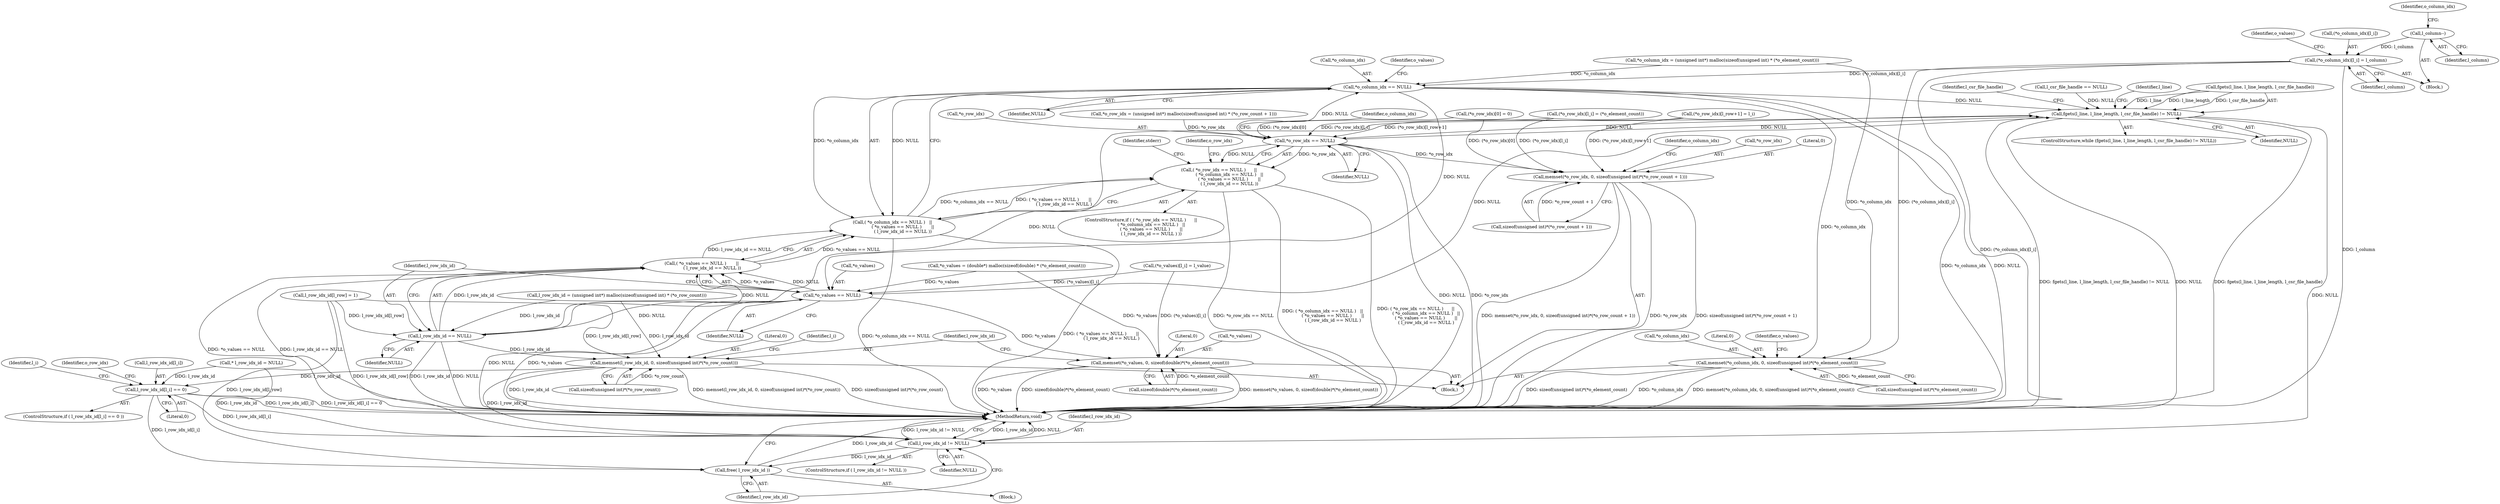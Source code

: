 digraph "0_libxsmm_151481489192e6d1997f8bde52c5c425ea41741d@array" {
"1000370" [label="(Call,(*o_column_idx)[l_i] = l_column)"];
"1000368" [label="(Call,l_column--)"];
"1000253" [label="(Call,*o_column_idx == NULL)"];
"1000159" [label="(Call,fgets(l_line, l_line_length, l_csr_file_handle) != NULL)"];
"1000248" [label="(Call,*o_row_idx == NULL)"];
"1000247" [label="(Call,( *o_row_idx == NULL )      ||\n               ( *o_column_idx == NULL )   ||\n               ( *o_values == NULL )       ||\n               ( l_row_idx_id == NULL ))"];
"1000270" [label="(Call,memset(*o_row_idx, 0, sizeof(unsigned int)*(*o_row_count + 1)))"];
"1000439" [label="(Call,l_row_idx_id != NULL)"];
"1000443" [label="(Call,free( l_row_idx_id ))"];
"1000252" [label="(Call,( *o_column_idx == NULL )   ||\n               ( *o_values == NULL )       ||\n               ( l_row_idx_id == NULL ))"];
"1000258" [label="(Call,*o_values == NULL)"];
"1000257" [label="(Call,( *o_values == NULL )       ||\n               ( l_row_idx_id == NULL ))"];
"1000262" [label="(Call,l_row_idx_id == NULL)"];
"1000299" [label="(Call,memset(l_row_idx_id, 0, sizeof(unsigned int)*(*o_row_count)))"];
"1000421" [label="(Call,l_row_idx_id[l_i] == 0)"];
"1000290" [label="(Call,memset(*o_values, 0, sizeof(double)*(*o_element_count)))"];
"1000281" [label="(Call,memset(*o_column_idx, 0, sizeof(unsigned int)*(*o_element_count)))"];
"1000159" [label="(Call,fgets(l_line, l_line_length, l_csr_file_handle) != NULL)"];
"1000160" [label="(Call,fgets(l_line, l_line_length, l_csr_file_handle))"];
"1000249" [label="(Call,*o_row_idx)"];
"1000212" [label="(Call,*o_row_idx = (unsigned int*) malloc(sizeof(unsigned int) * (*o_row_count + 1)))"];
"1000430" [label="(Identifier,o_row_idx)"];
"1000300" [label="(Identifier,l_row_idx_id)"];
"1000294" [label="(Call,sizeof(double)*(*o_element_count))"];
"1000248" [label="(Call,*o_row_idx == NULL)"];
"1000281" [label="(Call,memset(*o_column_idx, 0, sizeof(unsigned int)*(*o_element_count)))"];
"1000384" [label="(Call,l_row_idx_id[l_row] = 1)"];
"1000263" [label="(Identifier,l_row_idx_id)"];
"1000292" [label="(Identifier,o_values)"];
"1000345" [label="(Block,)"];
"1000422" [label="(Call,l_row_idx_id[l_i])"];
"1000418" [label="(Identifier,l_i)"];
"1000137" [label="(Call,* l_row_idx_id = NULL)"];
"1000326" [label="(Call,(*o_row_idx)[0] = 0)"];
"1000158" [label="(ControlStructure,while (fgets(l_line, l_line_length, l_csr_file_handle) != NULL))"];
"1000319" [label="(Call,(*o_row_idx)[l_i] = (*o_element_count))"];
"1000255" [label="(Identifier,o_column_idx)"];
"1000254" [label="(Call,*o_column_idx)"];
"1000260" [label="(Identifier,o_values)"];
"1000270" [label="(Call,memset(*o_row_idx, 0, sizeof(unsigned int)*(*o_row_count + 1)))"];
"1000271" [label="(Call,*o_row_idx)"];
"1000376" [label="(Call,(*o_values)[l_i] = l_value)"];
"1000236" [label="(Call,l_row_idx_id = (unsigned int*) malloc(sizeof(unsigned int) * (*o_row_count)))"];
"1000420" [label="(ControlStructure,if ( l_row_idx_id[l_i] == 0 ))"];
"1000253" [label="(Call,*o_column_idx == NULL)"];
"1000302" [label="(Call,sizeof(unsigned int)*(*o_row_count))"];
"1000425" [label="(Literal,0)"];
"1000282" [label="(Call,*o_column_idx)"];
"1000251" [label="(Identifier,NULL)"];
"1000272" [label="(Identifier,o_row_idx)"];
"1000445" [label="(MethodReturn,void)"];
"1000273" [label="(Literal,0)"];
"1000442" [label="(Block,)"];
"1000200" [label="(Block,)"];
"1000274" [label="(Call,sizeof(unsigned int)*(*o_row_count + 1))"];
"1000246" [label="(ControlStructure,if ( ( *o_row_idx == NULL )      ||\n               ( *o_column_idx == NULL )   ||\n               ( *o_values == NULL )       ||\n               ( l_row_idx_id == NULL ) ))"];
"1000438" [label="(ControlStructure,if ( l_row_idx_id != NULL ))"];
"1000369" [label="(Identifier,l_column)"];
"1000264" [label="(Identifier,NULL)"];
"1000309" [label="(Identifier,l_i)"];
"1000370" [label="(Call,(*o_column_idx)[l_i] = l_column)"];
"1000262" [label="(Call,l_row_idx_id == NULL)"];
"1000444" [label="(Identifier,l_row_idx_id)"];
"1000398" [label="(Identifier,l_csr_file_handle)"];
"1000261" [label="(Identifier,NULL)"];
"1000379" [label="(Identifier,o_values)"];
"1000258" [label="(Call,*o_values == NULL)"];
"1000371" [label="(Call,(*o_column_idx)[l_i])"];
"1000252" [label="(Call,( *o_column_idx == NULL )   ||\n               ( *o_values == NULL )       ||\n               ( l_row_idx_id == NULL ))"];
"1000150" [label="(Call,l_csr_file_handle == NULL)"];
"1000256" [label="(Identifier,NULL)"];
"1000439" [label="(Call,l_row_idx_id != NULL)"];
"1000440" [label="(Identifier,l_row_idx_id)"];
"1000299" [label="(Call,memset(l_row_idx_id, 0, sizeof(unsigned int)*(*o_row_count)))"];
"1000373" [label="(Identifier,o_column_idx)"];
"1000283" [label="(Identifier,o_column_idx)"];
"1000443" [label="(Call,free( l_row_idx_id ))"];
"1000259" [label="(Call,*o_values)"];
"1000225" [label="(Call,*o_values = (double*) malloc(sizeof(double) * (*o_element_count)))"];
"1000290" [label="(Call,memset(*o_values, 0, sizeof(double)*(*o_element_count)))"];
"1000169" [label="(Identifier,l_line)"];
"1000375" [label="(Identifier,l_column)"];
"1000441" [label="(Identifier,NULL)"];
"1000284" [label="(Literal,0)"];
"1000389" [label="(Call,(*o_row_idx)[l_row+1] = l_i)"];
"1000293" [label="(Literal,0)"];
"1000201" [label="(Call,*o_column_idx = (unsigned int*) malloc(sizeof(unsigned int) * (*o_element_count)))"];
"1000421" [label="(Call,l_row_idx_id[l_i] == 0)"];
"1000291" [label="(Call,*o_values)"];
"1000267" [label="(Identifier,stderr)"];
"1000164" [label="(Identifier,NULL)"];
"1000247" [label="(Call,( *o_row_idx == NULL )      ||\n               ( *o_column_idx == NULL )   ||\n               ( *o_values == NULL )       ||\n               ( l_row_idx_id == NULL ))"];
"1000301" [label="(Literal,0)"];
"1000285" [label="(Call,sizeof(unsigned int)*(*o_element_count))"];
"1000257" [label="(Call,( *o_values == NULL )       ||\n               ( l_row_idx_id == NULL ))"];
"1000368" [label="(Call,l_column--)"];
"1000370" -> "1000345"  [label="AST: "];
"1000370" -> "1000375"  [label="CFG: "];
"1000371" -> "1000370"  [label="AST: "];
"1000375" -> "1000370"  [label="AST: "];
"1000379" -> "1000370"  [label="CFG: "];
"1000370" -> "1000445"  [label="DDG: l_column"];
"1000370" -> "1000445"  [label="DDG: (*o_column_idx)[l_i]"];
"1000370" -> "1000253"  [label="DDG: (*o_column_idx)[l_i]"];
"1000370" -> "1000281"  [label="DDG: (*o_column_idx)[l_i]"];
"1000368" -> "1000370"  [label="DDG: l_column"];
"1000368" -> "1000345"  [label="AST: "];
"1000368" -> "1000369"  [label="CFG: "];
"1000369" -> "1000368"  [label="AST: "];
"1000373" -> "1000368"  [label="CFG: "];
"1000253" -> "1000252"  [label="AST: "];
"1000253" -> "1000256"  [label="CFG: "];
"1000254" -> "1000253"  [label="AST: "];
"1000256" -> "1000253"  [label="AST: "];
"1000260" -> "1000253"  [label="CFG: "];
"1000252" -> "1000253"  [label="CFG: "];
"1000253" -> "1000445"  [label="DDG: *o_column_idx"];
"1000253" -> "1000445"  [label="DDG: NULL"];
"1000253" -> "1000159"  [label="DDG: NULL"];
"1000253" -> "1000252"  [label="DDG: *o_column_idx"];
"1000253" -> "1000252"  [label="DDG: NULL"];
"1000201" -> "1000253"  [label="DDG: *o_column_idx"];
"1000248" -> "1000253"  [label="DDG: NULL"];
"1000253" -> "1000258"  [label="DDG: NULL"];
"1000253" -> "1000281"  [label="DDG: *o_column_idx"];
"1000159" -> "1000158"  [label="AST: "];
"1000159" -> "1000164"  [label="CFG: "];
"1000160" -> "1000159"  [label="AST: "];
"1000164" -> "1000159"  [label="AST: "];
"1000169" -> "1000159"  [label="CFG: "];
"1000398" -> "1000159"  [label="CFG: "];
"1000159" -> "1000445"  [label="DDG: fgets(l_line, l_line_length, l_csr_file_handle) != NULL"];
"1000159" -> "1000445"  [label="DDG: NULL"];
"1000159" -> "1000445"  [label="DDG: fgets(l_line, l_line_length, l_csr_file_handle)"];
"1000160" -> "1000159"  [label="DDG: l_line"];
"1000160" -> "1000159"  [label="DDG: l_line_length"];
"1000160" -> "1000159"  [label="DDG: l_csr_file_handle"];
"1000248" -> "1000159"  [label="DDG: NULL"];
"1000150" -> "1000159"  [label="DDG: NULL"];
"1000262" -> "1000159"  [label="DDG: NULL"];
"1000258" -> "1000159"  [label="DDG: NULL"];
"1000159" -> "1000248"  [label="DDG: NULL"];
"1000159" -> "1000439"  [label="DDG: NULL"];
"1000248" -> "1000247"  [label="AST: "];
"1000248" -> "1000251"  [label="CFG: "];
"1000249" -> "1000248"  [label="AST: "];
"1000251" -> "1000248"  [label="AST: "];
"1000255" -> "1000248"  [label="CFG: "];
"1000247" -> "1000248"  [label="CFG: "];
"1000248" -> "1000445"  [label="DDG: NULL"];
"1000248" -> "1000445"  [label="DDG: *o_row_idx"];
"1000248" -> "1000247"  [label="DDG: *o_row_idx"];
"1000248" -> "1000247"  [label="DDG: NULL"];
"1000326" -> "1000248"  [label="DDG: (*o_row_idx)[0]"];
"1000319" -> "1000248"  [label="DDG: (*o_row_idx)[l_i]"];
"1000389" -> "1000248"  [label="DDG: (*o_row_idx)[l_row+1]"];
"1000212" -> "1000248"  [label="DDG: *o_row_idx"];
"1000248" -> "1000270"  [label="DDG: *o_row_idx"];
"1000247" -> "1000246"  [label="AST: "];
"1000247" -> "1000252"  [label="CFG: "];
"1000252" -> "1000247"  [label="AST: "];
"1000267" -> "1000247"  [label="CFG: "];
"1000272" -> "1000247"  [label="CFG: "];
"1000247" -> "1000445"  [label="DDG: *o_row_idx == NULL"];
"1000247" -> "1000445"  [label="DDG: ( *o_column_idx == NULL )   ||\n               ( *o_values == NULL )       ||\n               ( l_row_idx_id == NULL )"];
"1000247" -> "1000445"  [label="DDG: ( *o_row_idx == NULL )      ||\n               ( *o_column_idx == NULL )   ||\n               ( *o_values == NULL )       ||\n               ( l_row_idx_id == NULL )"];
"1000252" -> "1000247"  [label="DDG: *o_column_idx == NULL"];
"1000252" -> "1000247"  [label="DDG: ( *o_values == NULL )       ||\n               ( l_row_idx_id == NULL )"];
"1000270" -> "1000200"  [label="AST: "];
"1000270" -> "1000274"  [label="CFG: "];
"1000271" -> "1000270"  [label="AST: "];
"1000273" -> "1000270"  [label="AST: "];
"1000274" -> "1000270"  [label="AST: "];
"1000283" -> "1000270"  [label="CFG: "];
"1000270" -> "1000445"  [label="DDG: sizeof(unsigned int)*(*o_row_count + 1)"];
"1000270" -> "1000445"  [label="DDG: memset(*o_row_idx, 0, sizeof(unsigned int)*(*o_row_count + 1))"];
"1000270" -> "1000445"  [label="DDG: *o_row_idx"];
"1000389" -> "1000270"  [label="DDG: (*o_row_idx)[l_row+1]"];
"1000326" -> "1000270"  [label="DDG: (*o_row_idx)[0]"];
"1000319" -> "1000270"  [label="DDG: (*o_row_idx)[l_i]"];
"1000274" -> "1000270"  [label="DDG: *o_row_count + 1"];
"1000439" -> "1000438"  [label="AST: "];
"1000439" -> "1000441"  [label="CFG: "];
"1000440" -> "1000439"  [label="AST: "];
"1000441" -> "1000439"  [label="AST: "];
"1000444" -> "1000439"  [label="CFG: "];
"1000445" -> "1000439"  [label="CFG: "];
"1000439" -> "1000445"  [label="DDG: l_row_idx_id"];
"1000439" -> "1000445"  [label="DDG: NULL"];
"1000439" -> "1000445"  [label="DDG: l_row_idx_id != NULL"];
"1000421" -> "1000439"  [label="DDG: l_row_idx_id[l_i]"];
"1000299" -> "1000439"  [label="DDG: l_row_idx_id"];
"1000137" -> "1000439"  [label="DDG: l_row_idx_id"];
"1000384" -> "1000439"  [label="DDG: l_row_idx_id[l_row]"];
"1000439" -> "1000443"  [label="DDG: l_row_idx_id"];
"1000443" -> "1000442"  [label="AST: "];
"1000443" -> "1000444"  [label="CFG: "];
"1000444" -> "1000443"  [label="AST: "];
"1000445" -> "1000443"  [label="CFG: "];
"1000443" -> "1000445"  [label="DDG: l_row_idx_id"];
"1000421" -> "1000443"  [label="DDG: l_row_idx_id[l_i]"];
"1000384" -> "1000443"  [label="DDG: l_row_idx_id[l_row]"];
"1000252" -> "1000257"  [label="CFG: "];
"1000257" -> "1000252"  [label="AST: "];
"1000252" -> "1000445"  [label="DDG: *o_column_idx == NULL"];
"1000252" -> "1000445"  [label="DDG: ( *o_values == NULL )       ||\n               ( l_row_idx_id == NULL )"];
"1000257" -> "1000252"  [label="DDG: *o_values == NULL"];
"1000257" -> "1000252"  [label="DDG: l_row_idx_id == NULL"];
"1000258" -> "1000257"  [label="AST: "];
"1000258" -> "1000261"  [label="CFG: "];
"1000259" -> "1000258"  [label="AST: "];
"1000261" -> "1000258"  [label="AST: "];
"1000263" -> "1000258"  [label="CFG: "];
"1000257" -> "1000258"  [label="CFG: "];
"1000258" -> "1000445"  [label="DDG: *o_values"];
"1000258" -> "1000445"  [label="DDG: NULL"];
"1000258" -> "1000257"  [label="DDG: *o_values"];
"1000258" -> "1000257"  [label="DDG: NULL"];
"1000376" -> "1000258"  [label="DDG: (*o_values)[l_i]"];
"1000225" -> "1000258"  [label="DDG: *o_values"];
"1000258" -> "1000262"  [label="DDG: NULL"];
"1000258" -> "1000290"  [label="DDG: *o_values"];
"1000257" -> "1000262"  [label="CFG: "];
"1000262" -> "1000257"  [label="AST: "];
"1000257" -> "1000445"  [label="DDG: *o_values == NULL"];
"1000257" -> "1000445"  [label="DDG: l_row_idx_id == NULL"];
"1000262" -> "1000257"  [label="DDG: l_row_idx_id"];
"1000262" -> "1000257"  [label="DDG: NULL"];
"1000262" -> "1000264"  [label="CFG: "];
"1000263" -> "1000262"  [label="AST: "];
"1000264" -> "1000262"  [label="AST: "];
"1000262" -> "1000445"  [label="DDG: l_row_idx_id"];
"1000262" -> "1000445"  [label="DDG: NULL"];
"1000236" -> "1000262"  [label="DDG: l_row_idx_id"];
"1000384" -> "1000262"  [label="DDG: l_row_idx_id[l_row]"];
"1000262" -> "1000299"  [label="DDG: l_row_idx_id"];
"1000299" -> "1000200"  [label="AST: "];
"1000299" -> "1000302"  [label="CFG: "];
"1000300" -> "1000299"  [label="AST: "];
"1000301" -> "1000299"  [label="AST: "];
"1000302" -> "1000299"  [label="AST: "];
"1000309" -> "1000299"  [label="CFG: "];
"1000299" -> "1000445"  [label="DDG: memset(l_row_idx_id, 0, sizeof(unsigned int)*(*o_row_count))"];
"1000299" -> "1000445"  [label="DDG: sizeof(unsigned int)*(*o_row_count)"];
"1000299" -> "1000445"  [label="DDG: l_row_idx_id"];
"1000236" -> "1000299"  [label="DDG: l_row_idx_id"];
"1000384" -> "1000299"  [label="DDG: l_row_idx_id[l_row]"];
"1000302" -> "1000299"  [label="DDG: *o_row_count"];
"1000299" -> "1000421"  [label="DDG: l_row_idx_id"];
"1000421" -> "1000420"  [label="AST: "];
"1000421" -> "1000425"  [label="CFG: "];
"1000422" -> "1000421"  [label="AST: "];
"1000425" -> "1000421"  [label="AST: "];
"1000430" -> "1000421"  [label="CFG: "];
"1000418" -> "1000421"  [label="CFG: "];
"1000421" -> "1000445"  [label="DDG: l_row_idx_id[l_i]"];
"1000421" -> "1000445"  [label="DDG: l_row_idx_id[l_i] == 0"];
"1000137" -> "1000421"  [label="DDG: l_row_idx_id"];
"1000290" -> "1000200"  [label="AST: "];
"1000290" -> "1000294"  [label="CFG: "];
"1000291" -> "1000290"  [label="AST: "];
"1000293" -> "1000290"  [label="AST: "];
"1000294" -> "1000290"  [label="AST: "];
"1000300" -> "1000290"  [label="CFG: "];
"1000290" -> "1000445"  [label="DDG: *o_values"];
"1000290" -> "1000445"  [label="DDG: sizeof(double)*(*o_element_count)"];
"1000290" -> "1000445"  [label="DDG: memset(*o_values, 0, sizeof(double)*(*o_element_count))"];
"1000376" -> "1000290"  [label="DDG: (*o_values)[l_i]"];
"1000225" -> "1000290"  [label="DDG: *o_values"];
"1000294" -> "1000290"  [label="DDG: *o_element_count"];
"1000281" -> "1000200"  [label="AST: "];
"1000281" -> "1000285"  [label="CFG: "];
"1000282" -> "1000281"  [label="AST: "];
"1000284" -> "1000281"  [label="AST: "];
"1000285" -> "1000281"  [label="AST: "];
"1000292" -> "1000281"  [label="CFG: "];
"1000281" -> "1000445"  [label="DDG: sizeof(unsigned int)*(*o_element_count)"];
"1000281" -> "1000445"  [label="DDG: *o_column_idx"];
"1000281" -> "1000445"  [label="DDG: memset(*o_column_idx, 0, sizeof(unsigned int)*(*o_element_count))"];
"1000201" -> "1000281"  [label="DDG: *o_column_idx"];
"1000285" -> "1000281"  [label="DDG: *o_element_count"];
}
